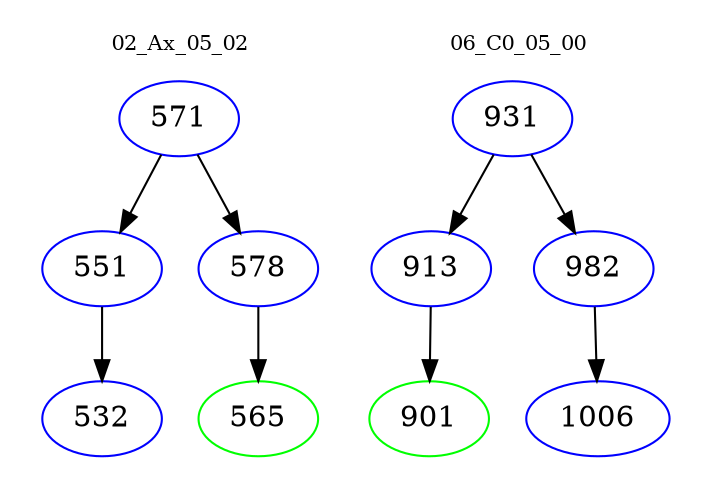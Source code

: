 digraph{
subgraph cluster_0 {
color = white
label = "02_Ax_05_02";
fontsize=10;
T0_571 [label="571", color="blue"]
T0_571 -> T0_551 [color="black"]
T0_551 [label="551", color="blue"]
T0_551 -> T0_532 [color="black"]
T0_532 [label="532", color="blue"]
T0_571 -> T0_578 [color="black"]
T0_578 [label="578", color="blue"]
T0_578 -> T0_565 [color="black"]
T0_565 [label="565", color="green"]
}
subgraph cluster_1 {
color = white
label = "06_C0_05_00";
fontsize=10;
T1_931 [label="931", color="blue"]
T1_931 -> T1_913 [color="black"]
T1_913 [label="913", color="blue"]
T1_913 -> T1_901 [color="black"]
T1_901 [label="901", color="green"]
T1_931 -> T1_982 [color="black"]
T1_982 [label="982", color="blue"]
T1_982 -> T1_1006 [color="black"]
T1_1006 [label="1006", color="blue"]
}
}
